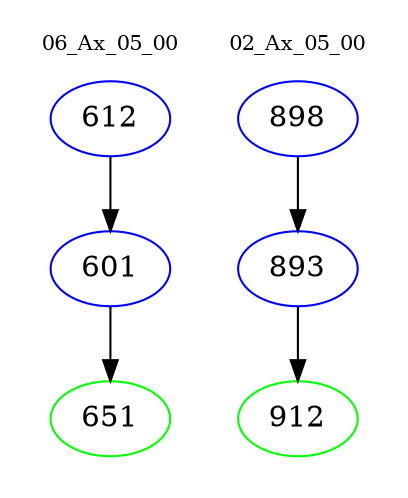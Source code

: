 digraph{
subgraph cluster_0 {
color = white
label = "06_Ax_05_00";
fontsize=10;
T0_612 [label="612", color="blue"]
T0_612 -> T0_601 [color="black"]
T0_601 [label="601", color="blue"]
T0_601 -> T0_651 [color="black"]
T0_651 [label="651", color="green"]
}
subgraph cluster_1 {
color = white
label = "02_Ax_05_00";
fontsize=10;
T1_898 [label="898", color="blue"]
T1_898 -> T1_893 [color="black"]
T1_893 [label="893", color="blue"]
T1_893 -> T1_912 [color="black"]
T1_912 [label="912", color="green"]
}
}
